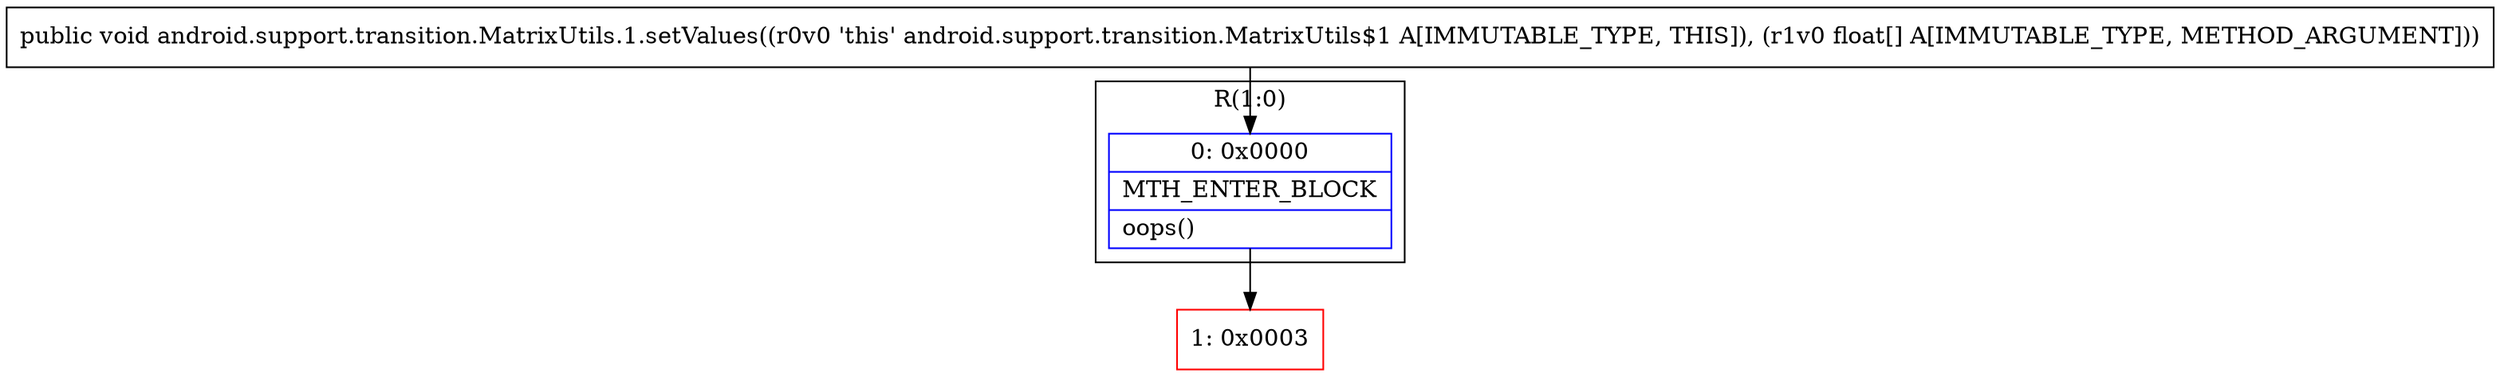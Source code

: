 digraph "CFG forandroid.support.transition.MatrixUtils.1.setValues([F)V" {
subgraph cluster_Region_1123973336 {
label = "R(1:0)";
node [shape=record,color=blue];
Node_0 [shape=record,label="{0\:\ 0x0000|MTH_ENTER_BLOCK\l|oops()\l}"];
}
Node_1 [shape=record,color=red,label="{1\:\ 0x0003}"];
MethodNode[shape=record,label="{public void android.support.transition.MatrixUtils.1.setValues((r0v0 'this' android.support.transition.MatrixUtils$1 A[IMMUTABLE_TYPE, THIS]), (r1v0 float[] A[IMMUTABLE_TYPE, METHOD_ARGUMENT])) }"];
MethodNode -> Node_0;
Node_0 -> Node_1;
}

